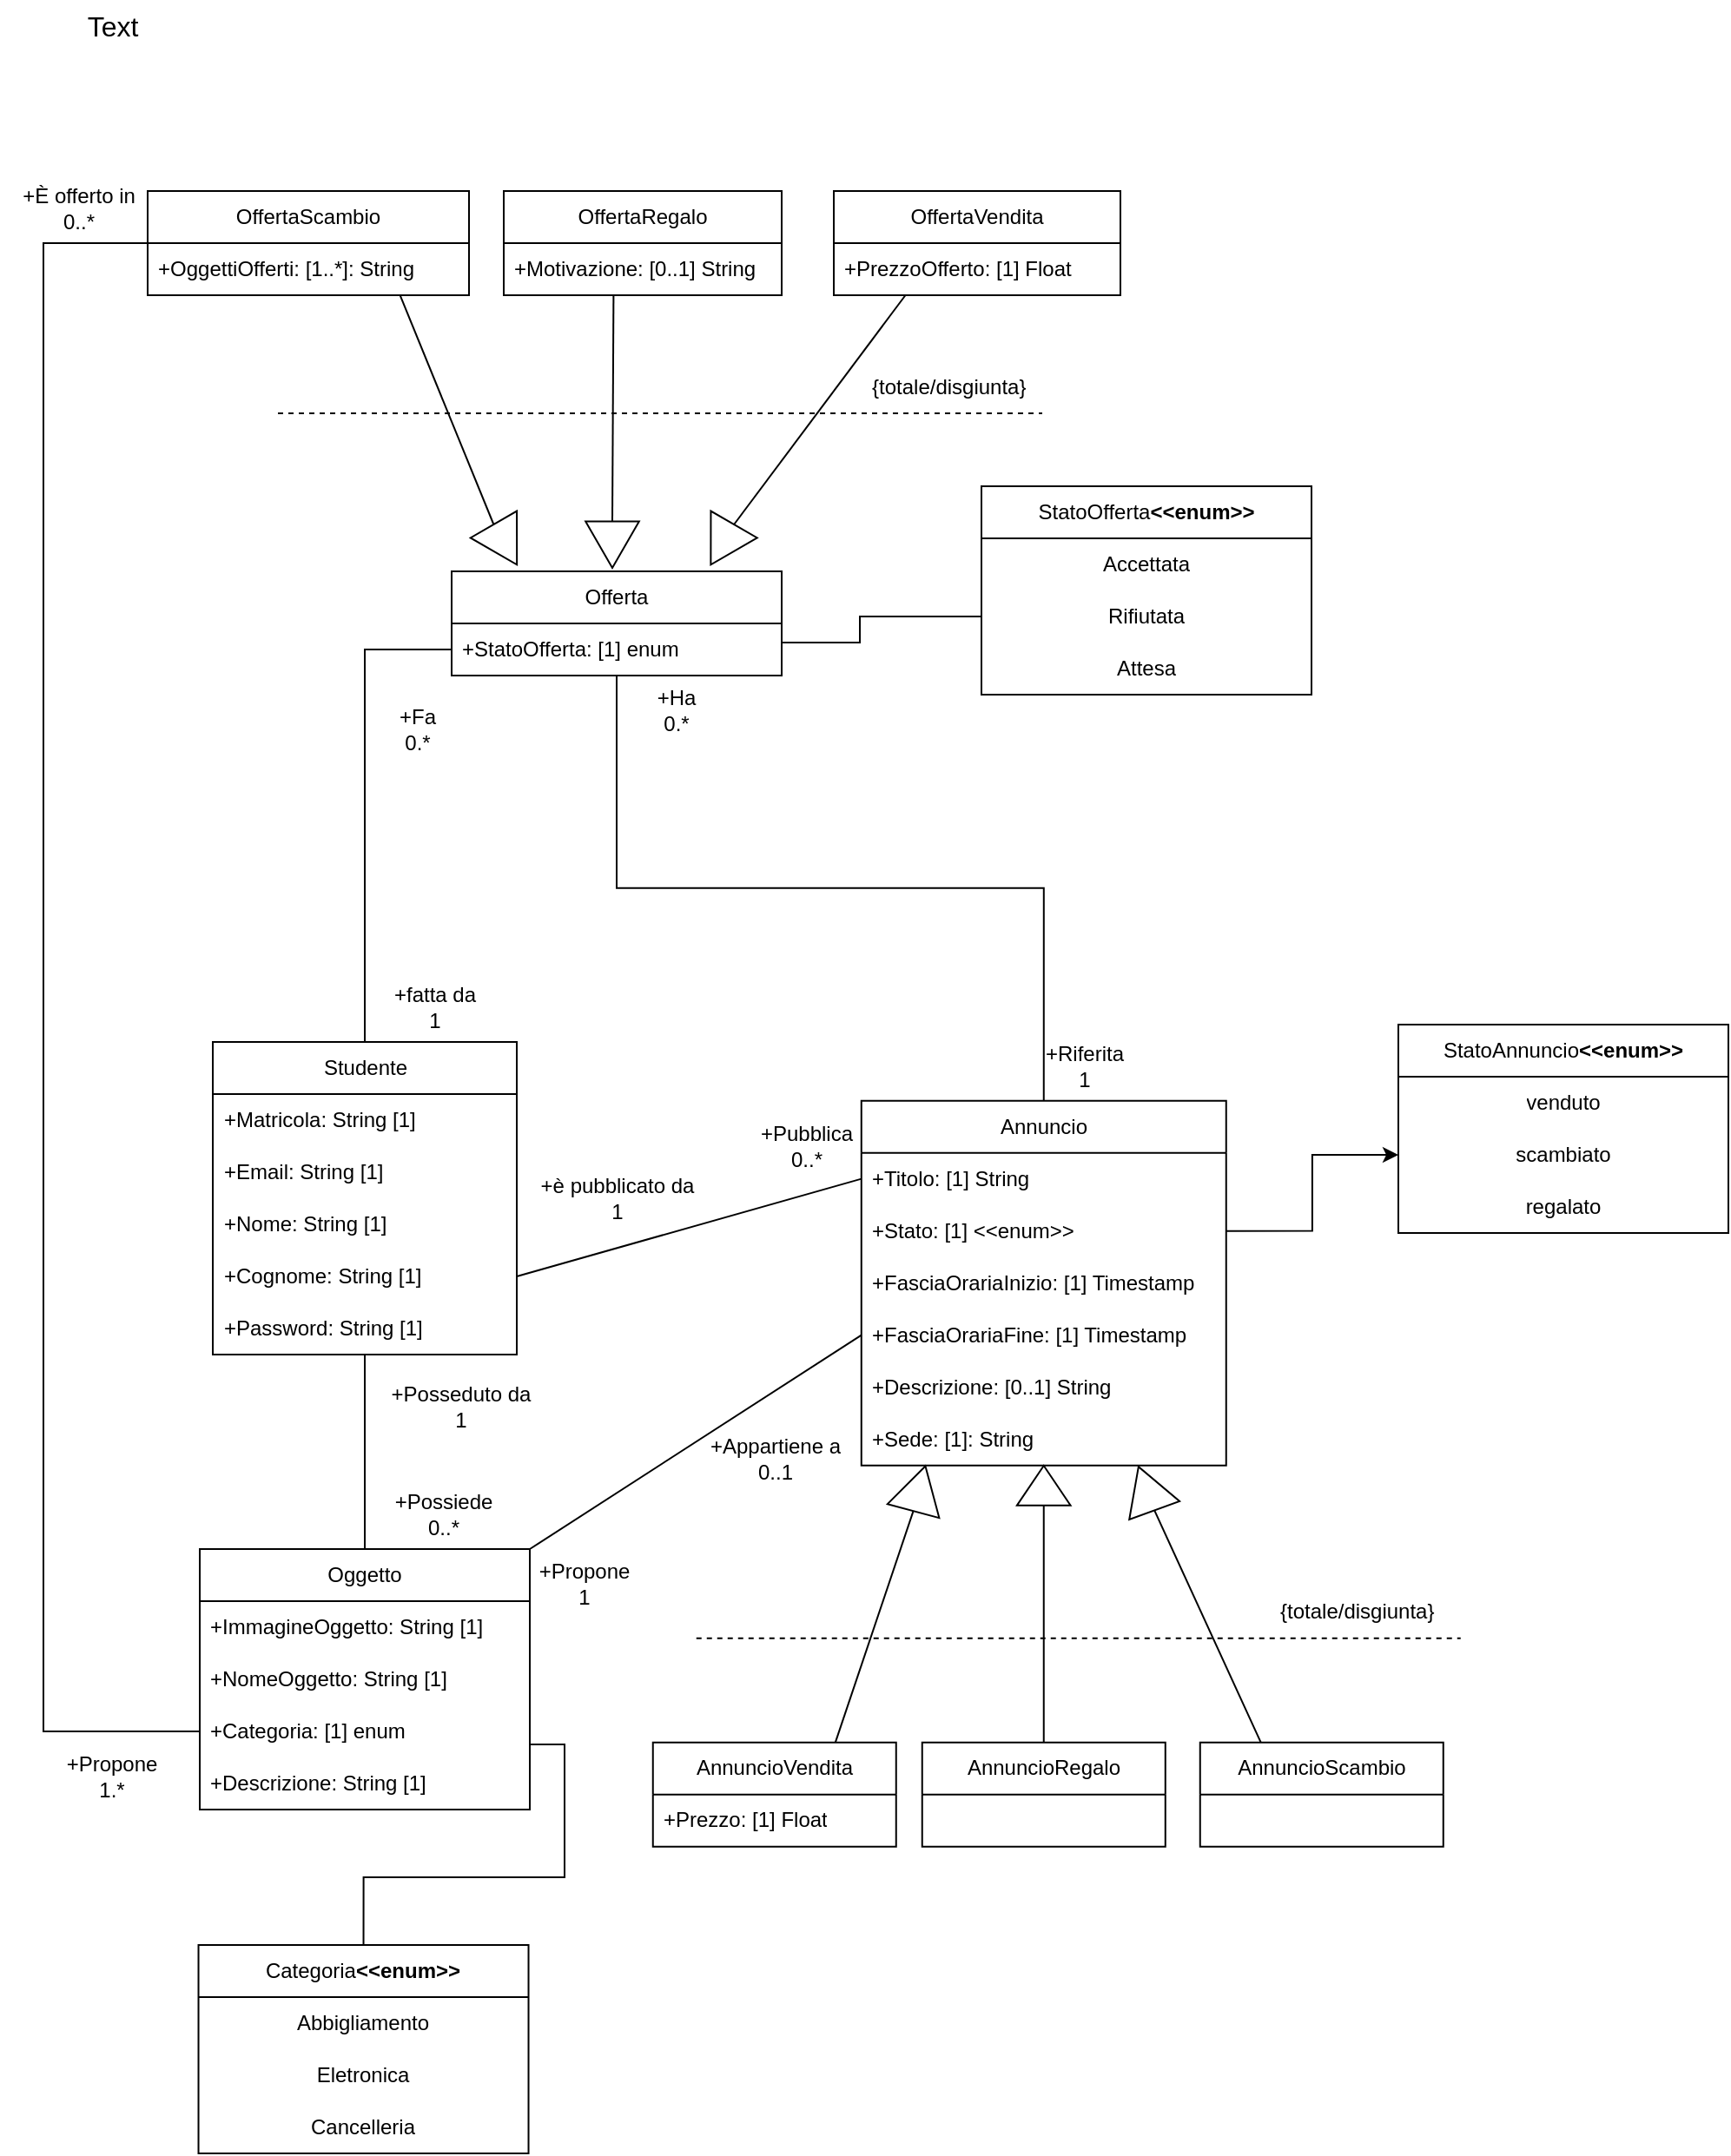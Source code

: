 <mxfile version="28.2.5">
  <diagram name="Pagina-1" id="8t2d8Z0jHbkgKG-cQeLH">
    <mxGraphModel dx="971" dy="591" grid="1" gridSize="10" guides="1" tooltips="1" connect="1" arrows="1" fold="1" page="1" pageScale="1" pageWidth="827" pageHeight="1169" math="0" shadow="0">
      <root>
        <mxCell id="0" />
        <mxCell id="1" parent="0" />
        <mxCell id="3JHUdMabVC3wb-WBygPt-1" value="Studente" style="swimlane;fontStyle=0;childLayout=stackLayout;horizontal=1;startSize=30;horizontalStack=0;resizeParent=1;resizeParentMax=0;resizeLast=0;collapsible=1;marginBottom=0;whiteSpace=wrap;html=1;" parent="1" vertex="1">
          <mxGeometry x="257.5" y="1400" width="175" height="180" as="geometry" />
        </mxCell>
        <mxCell id="3JHUdMabVC3wb-WBygPt-2" value="+Matricola: String [1]" style="text;strokeColor=none;fillColor=none;align=left;verticalAlign=middle;spacingLeft=4;spacingRight=4;overflow=hidden;points=[[0,0.5],[1,0.5]];portConstraint=eastwest;rotatable=0;whiteSpace=wrap;html=1;" parent="3JHUdMabVC3wb-WBygPt-1" vertex="1">
          <mxGeometry y="30" width="175" height="30" as="geometry" />
        </mxCell>
        <mxCell id="3JHUdMabVC3wb-WBygPt-3" value="+Email: String [1]" style="text;strokeColor=none;fillColor=none;align=left;verticalAlign=middle;spacingLeft=4;spacingRight=4;overflow=hidden;points=[[0,0.5],[1,0.5]];portConstraint=eastwest;rotatable=0;whiteSpace=wrap;html=1;" parent="3JHUdMabVC3wb-WBygPt-1" vertex="1">
          <mxGeometry y="60" width="175" height="30" as="geometry" />
        </mxCell>
        <mxCell id="3JHUdMabVC3wb-WBygPt-4" value="+Nome: String [1]" style="text;strokeColor=none;fillColor=none;align=left;verticalAlign=middle;spacingLeft=4;spacingRight=4;overflow=hidden;points=[[0,0.5],[1,0.5]];portConstraint=eastwest;rotatable=0;whiteSpace=wrap;html=1;" parent="3JHUdMabVC3wb-WBygPt-1" vertex="1">
          <mxGeometry y="90" width="175" height="30" as="geometry" />
        </mxCell>
        <mxCell id="3JHUdMabVC3wb-WBygPt-5" value="+Cognome: String [1]" style="text;strokeColor=none;fillColor=none;align=left;verticalAlign=middle;spacingLeft=4;spacingRight=4;overflow=hidden;points=[[0,0.5],[1,0.5]];portConstraint=eastwest;rotatable=0;whiteSpace=wrap;html=1;" parent="3JHUdMabVC3wb-WBygPt-1" vertex="1">
          <mxGeometry y="120" width="175" height="30" as="geometry" />
        </mxCell>
        <mxCell id="3JHUdMabVC3wb-WBygPt-6" value="+Password: String [1]" style="text;strokeColor=none;fillColor=none;align=left;verticalAlign=middle;spacingLeft=4;spacingRight=4;overflow=hidden;points=[[0,0.5],[1,0.5]];portConstraint=eastwest;rotatable=0;whiteSpace=wrap;html=1;" parent="3JHUdMabVC3wb-WBygPt-1" vertex="1">
          <mxGeometry y="150" width="175" height="30" as="geometry" />
        </mxCell>
        <mxCell id="3JHUdMabVC3wb-WBygPt-7" style="edgeStyle=orthogonalEdgeStyle;rounded=0;orthogonalLoop=1;jettySize=auto;html=1;exitX=1;exitY=0.75;exitDx=0;exitDy=0;entryX=0.5;entryY=0;entryDx=0;entryDy=0;endArrow=none;startFill=0;" parent="1" source="3JHUdMabVC3wb-WBygPt-8" target="3JHUdMabVC3wb-WBygPt-75" edge="1">
          <mxGeometry relative="1" as="geometry" />
        </mxCell>
        <mxCell id="3JHUdMabVC3wb-WBygPt-8" value="Oggetto" style="swimlane;fontStyle=0;childLayout=stackLayout;horizontal=1;startSize=30;horizontalStack=0;resizeParent=1;resizeParentMax=0;resizeLast=0;collapsible=1;marginBottom=0;whiteSpace=wrap;html=1;" parent="1" vertex="1">
          <mxGeometry x="250" y="1692.01" width="190" height="150" as="geometry" />
        </mxCell>
        <mxCell id="3JHUdMabVC3wb-WBygPt-9" value="+ImmagineOggetto: String [1]" style="text;strokeColor=none;fillColor=none;align=left;verticalAlign=middle;spacingLeft=4;spacingRight=4;overflow=hidden;points=[[0,0.5],[1,0.5]];portConstraint=eastwest;rotatable=0;whiteSpace=wrap;html=1;" parent="3JHUdMabVC3wb-WBygPt-8" vertex="1">
          <mxGeometry y="30" width="190" height="30" as="geometry" />
        </mxCell>
        <mxCell id="3JHUdMabVC3wb-WBygPt-10" value="+NomeOggetto: String [1]" style="text;strokeColor=none;fillColor=none;align=left;verticalAlign=middle;spacingLeft=4;spacingRight=4;overflow=hidden;points=[[0,0.5],[1,0.5]];portConstraint=eastwest;rotatable=0;whiteSpace=wrap;html=1;" parent="3JHUdMabVC3wb-WBygPt-8" vertex="1">
          <mxGeometry y="60" width="190" height="30" as="geometry" />
        </mxCell>
        <mxCell id="3JHUdMabVC3wb-WBygPt-11" value="+Categoria: [1] enum" style="text;strokeColor=none;fillColor=none;align=left;verticalAlign=middle;spacingLeft=4;spacingRight=4;overflow=hidden;points=[[0,0.5],[1,0.5]];portConstraint=eastwest;rotatable=0;whiteSpace=wrap;html=1;" parent="3JHUdMabVC3wb-WBygPt-8" vertex="1">
          <mxGeometry y="90" width="190" height="30" as="geometry" />
        </mxCell>
        <mxCell id="3JHUdMabVC3wb-WBygPt-12" value="+Descrizione: String [1]" style="text;strokeColor=none;fillColor=none;align=left;verticalAlign=middle;spacingLeft=4;spacingRight=4;overflow=hidden;points=[[0,0.5],[1,0.5]];portConstraint=eastwest;rotatable=0;whiteSpace=wrap;html=1;" parent="3JHUdMabVC3wb-WBygPt-8" vertex="1">
          <mxGeometry y="120" width="190" height="30" as="geometry" />
        </mxCell>
        <mxCell id="3JHUdMabVC3wb-WBygPt-13" value="Annuncio" style="swimlane;fontStyle=0;childLayout=stackLayout;horizontal=1;startSize=30;horizontalStack=0;resizeParent=1;resizeParentMax=0;resizeLast=0;collapsible=1;marginBottom=0;whiteSpace=wrap;html=1;" parent="1" vertex="1">
          <mxGeometry x="630.88" y="1433.82" width="210" height="210" as="geometry" />
        </mxCell>
        <mxCell id="3JHUdMabVC3wb-WBygPt-14" value="+Titolo: [1] String" style="text;strokeColor=none;fillColor=none;align=left;verticalAlign=middle;spacingLeft=4;spacingRight=4;overflow=hidden;points=[[0,0.5],[1,0.5]];portConstraint=eastwest;rotatable=0;whiteSpace=wrap;html=1;" parent="3JHUdMabVC3wb-WBygPt-13" vertex="1">
          <mxGeometry y="30" width="210" height="30" as="geometry" />
        </mxCell>
        <mxCell id="3JHUdMabVC3wb-WBygPt-15" value="+Stato: [1] &amp;lt;&amp;lt;enum&amp;gt;&amp;gt;" style="text;strokeColor=none;fillColor=none;align=left;verticalAlign=middle;spacingLeft=4;spacingRight=4;overflow=hidden;points=[[0,0.5],[1,0.5]];portConstraint=eastwest;rotatable=0;whiteSpace=wrap;html=1;" parent="3JHUdMabVC3wb-WBygPt-13" vertex="1">
          <mxGeometry y="60" width="210" height="30" as="geometry" />
        </mxCell>
        <mxCell id="3JHUdMabVC3wb-WBygPt-16" value="+FasciaOrariaInizio: [1] Timestamp" style="text;strokeColor=none;fillColor=none;align=left;verticalAlign=middle;spacingLeft=4;spacingRight=4;overflow=hidden;points=[[0,0.5],[1,0.5]];portConstraint=eastwest;rotatable=0;whiteSpace=wrap;html=1;" parent="3JHUdMabVC3wb-WBygPt-13" vertex="1">
          <mxGeometry y="90" width="210" height="30" as="geometry" />
        </mxCell>
        <mxCell id="3JHUdMabVC3wb-WBygPt-17" value="+FasciaOrariaFine: [1] Timestamp" style="text;strokeColor=none;fillColor=none;align=left;verticalAlign=middle;spacingLeft=4;spacingRight=4;overflow=hidden;points=[[0,0.5],[1,0.5]];portConstraint=eastwest;rotatable=0;whiteSpace=wrap;html=1;" parent="3JHUdMabVC3wb-WBygPt-13" vertex="1">
          <mxGeometry y="120" width="210" height="30" as="geometry" />
        </mxCell>
        <mxCell id="3JHUdMabVC3wb-WBygPt-18" value="+Descrizione: [0..1] String" style="text;strokeColor=none;fillColor=none;align=left;verticalAlign=middle;spacingLeft=4;spacingRight=4;overflow=hidden;points=[[0,0.5],[1,0.5]];portConstraint=eastwest;rotatable=0;whiteSpace=wrap;html=1;" parent="3JHUdMabVC3wb-WBygPt-13" vertex="1">
          <mxGeometry y="150" width="210" height="30" as="geometry" />
        </mxCell>
        <mxCell id="3JHUdMabVC3wb-WBygPt-19" value="+Sede: [1]: String" style="text;strokeColor=none;fillColor=none;align=left;verticalAlign=middle;spacingLeft=4;spacingRight=4;overflow=hidden;points=[[0,0.5],[1,0.5]];portConstraint=eastwest;rotatable=0;whiteSpace=wrap;html=1;" parent="3JHUdMabVC3wb-WBygPt-13" vertex="1">
          <mxGeometry y="180" width="210" height="30" as="geometry" />
        </mxCell>
        <mxCell id="3JHUdMabVC3wb-WBygPt-20" value="" style="triangle;whiteSpace=wrap;html=1;rotation=-75;" parent="1" vertex="1">
          <mxGeometry x="650.88" y="1641.74" width="26.76" height="30.81" as="geometry" />
        </mxCell>
        <mxCell id="3JHUdMabVC3wb-WBygPt-21" value="" style="triangle;whiteSpace=wrap;html=1;rotation=-90;" parent="1" vertex="1">
          <mxGeometry x="724.44" y="1640" width="22.87" height="30.81" as="geometry" />
        </mxCell>
        <mxCell id="3JHUdMabVC3wb-WBygPt-22" value="" style="triangle;whiteSpace=wrap;html=1;rotation=-110;" parent="1" vertex="1">
          <mxGeometry x="781.625" y="1641.745" width="26.76" height="30.81" as="geometry" />
        </mxCell>
        <mxCell id="3JHUdMabVC3wb-WBygPt-23" value="" style="endArrow=none;html=1;rounded=0;entryX=0;entryY=0.5;entryDx=0;entryDy=0;exitX=0.75;exitY=0;exitDx=0;exitDy=0;" parent="1" source="3JHUdMabVC3wb-WBygPt-26" target="3JHUdMabVC3wb-WBygPt-20" edge="1">
          <mxGeometry width="50" height="50" relative="1" as="geometry">
            <mxPoint x="615.88" y="1803.42" as="sourcePoint" />
            <mxPoint x="645.88" y="1732.22" as="targetPoint" />
          </mxGeometry>
        </mxCell>
        <mxCell id="3JHUdMabVC3wb-WBygPt-24" value="" style="endArrow=none;html=1;rounded=0;entryX=0;entryY=0.5;entryDx=0;entryDy=0;exitX=0.5;exitY=0;exitDx=0;exitDy=0;" parent="1" target="3JHUdMabVC3wb-WBygPt-21" edge="1">
          <mxGeometry width="50" height="50" relative="1" as="geometry">
            <mxPoint x="735.88" y="1803.42" as="sourcePoint" />
            <mxPoint x="735.883" y="1730.201" as="targetPoint" />
          </mxGeometry>
        </mxCell>
        <mxCell id="3JHUdMabVC3wb-WBygPt-25" value="" style="endArrow=none;html=1;rounded=0;entryX=0;entryY=0.5;entryDx=0;entryDy=0;exitX=0.25;exitY=0;exitDx=0;exitDy=0;" parent="1" source="3JHUdMabVC3wb-WBygPt-29" target="3JHUdMabVC3wb-WBygPt-22" edge="1">
          <mxGeometry width="50" height="50" relative="1" as="geometry">
            <mxPoint x="835.88" y="1783.42" as="sourcePoint" />
            <mxPoint x="815.88" y="1753.42" as="targetPoint" />
          </mxGeometry>
        </mxCell>
        <mxCell id="3JHUdMabVC3wb-WBygPt-26" value="AnnuncioVendita" style="swimlane;fontStyle=0;childLayout=stackLayout;horizontal=1;startSize=30;horizontalStack=0;resizeParent=1;resizeParentMax=0;resizeLast=0;collapsible=1;marginBottom=0;whiteSpace=wrap;html=1;" parent="1" vertex="1">
          <mxGeometry x="510.88" y="1803.42" width="140" height="60" as="geometry" />
        </mxCell>
        <mxCell id="3JHUdMabVC3wb-WBygPt-27" value="+Prezzo: [1] Float" style="text;strokeColor=none;fillColor=none;align=left;verticalAlign=middle;spacingLeft=4;spacingRight=4;overflow=hidden;points=[[0,0.5],[1,0.5]];portConstraint=eastwest;rotatable=0;whiteSpace=wrap;html=1;" parent="3JHUdMabVC3wb-WBygPt-26" vertex="1">
          <mxGeometry y="30" width="140" height="30" as="geometry" />
        </mxCell>
        <mxCell id="3JHUdMabVC3wb-WBygPt-28" value="AnnuncioRegalo" style="swimlane;fontStyle=0;childLayout=stackLayout;horizontal=1;startSize=30;horizontalStack=0;resizeParent=1;resizeParentMax=0;resizeLast=0;collapsible=1;marginBottom=0;whiteSpace=wrap;html=1;" parent="1" vertex="1">
          <mxGeometry x="665.88" y="1803.42" width="140" height="60" as="geometry" />
        </mxCell>
        <mxCell id="3JHUdMabVC3wb-WBygPt-29" value="AnnuncioScambio" style="swimlane;fontStyle=0;childLayout=stackLayout;horizontal=1;startSize=30;horizontalStack=0;resizeParent=1;resizeParentMax=0;resizeLast=0;collapsible=1;marginBottom=0;whiteSpace=wrap;html=1;" parent="1" vertex="1">
          <mxGeometry x="825.88" y="1803.42" width="140" height="60" as="geometry" />
        </mxCell>
        <mxCell id="3JHUdMabVC3wb-WBygPt-30" value="" style="endArrow=none;dashed=1;html=1;rounded=0;" parent="1" edge="1">
          <mxGeometry width="50" height="50" relative="1" as="geometry">
            <mxPoint x="535.88" y="1743.42" as="sourcePoint" />
            <mxPoint x="975.88" y="1743.42" as="targetPoint" />
          </mxGeometry>
        </mxCell>
        <mxCell id="3JHUdMabVC3wb-WBygPt-31" value="{totale/disgiunta}" style="text;strokeColor=none;fillColor=none;align=left;verticalAlign=middle;spacingLeft=4;spacingRight=4;overflow=hidden;points=[[0,0.5],[1,0.5]];portConstraint=eastwest;rotatable=0;whiteSpace=wrap;html=1;" parent="1" vertex="1">
          <mxGeometry x="865.88" y="1713.42" width="100" height="30" as="geometry" />
        </mxCell>
        <mxCell id="3JHUdMabVC3wb-WBygPt-32" value="" style="endArrow=none;html=1;rounded=0;exitX=0;exitY=0.5;exitDx=0;exitDy=0;entryX=1;entryY=0.5;entryDx=0;entryDy=0;" parent="1" source="3JHUdMabVC3wb-WBygPt-14" target="3JHUdMabVC3wb-WBygPt-5" edge="1">
          <mxGeometry width="50" height="50" relative="1" as="geometry">
            <mxPoint x="482.5" y="1510" as="sourcePoint" />
            <mxPoint x="395" y="1430" as="targetPoint" />
          </mxGeometry>
        </mxCell>
        <mxCell id="3JHUdMabVC3wb-WBygPt-33" style="edgeStyle=orthogonalEdgeStyle;rounded=0;orthogonalLoop=1;jettySize=auto;html=1;exitX=1;exitY=0.5;exitDx=0;exitDy=0;entryX=0;entryY=0.5;entryDx=0;entryDy=0;endArrow=none;startFill=0;" parent="1" source="3JHUdMabVC3wb-WBygPt-35" target="3JHUdMabVC3wb-WBygPt-66" edge="1">
          <mxGeometry relative="1" as="geometry">
            <Array as="points">
              <mxPoint x="585" y="1170" />
              <mxPoint x="630" y="1170" />
              <mxPoint x="630" y="1155" />
            </Array>
          </mxGeometry>
        </mxCell>
        <mxCell id="3JHUdMabVC3wb-WBygPt-34" style="edgeStyle=orthogonalEdgeStyle;rounded=0;orthogonalLoop=1;jettySize=auto;html=1;exitX=0.5;exitY=1;exitDx=0;exitDy=0;entryX=0.5;entryY=0;entryDx=0;entryDy=0;endArrow=none;startFill=0;" parent="1" source="3JHUdMabVC3wb-WBygPt-35" target="3JHUdMabVC3wb-WBygPt-13" edge="1">
          <mxGeometry relative="1" as="geometry" />
        </mxCell>
        <mxCell id="3JHUdMabVC3wb-WBygPt-35" value="Offerta" style="swimlane;fontStyle=0;childLayout=stackLayout;horizontal=1;startSize=30;horizontalStack=0;resizeParent=1;resizeParentMax=0;resizeLast=0;collapsible=1;marginBottom=0;whiteSpace=wrap;html=1;" parent="1" vertex="1">
          <mxGeometry x="395" y="1128.99" width="190" height="60" as="geometry" />
        </mxCell>
        <mxCell id="3JHUdMabVC3wb-WBygPt-36" value="+StatoOfferta: [1] enum" style="text;strokeColor=none;fillColor=none;align=left;verticalAlign=middle;spacingLeft=4;spacingRight=4;overflow=hidden;points=[[0,0.5],[1,0.5]];portConstraint=eastwest;rotatable=0;whiteSpace=wrap;html=1;" parent="3JHUdMabVC3wb-WBygPt-35" vertex="1">
          <mxGeometry y="30" width="190" height="30" as="geometry" />
        </mxCell>
        <mxCell id="3JHUdMabVC3wb-WBygPt-37" value="" style="triangle;whiteSpace=wrap;html=1;rotation=60;" parent="1" vertex="1">
          <mxGeometry x="412.5" y="1098.18" width="26.76" height="30.81" as="geometry" />
        </mxCell>
        <mxCell id="3JHUdMabVC3wb-WBygPt-38" value="" style="triangle;whiteSpace=wrap;html=1;rotation=90;" parent="1" vertex="1">
          <mxGeometry x="474.123" y="1098.176" width="26.76" height="30.81" as="geometry" />
        </mxCell>
        <mxCell id="3JHUdMabVC3wb-WBygPt-39" value="" style="triangle;whiteSpace=wrap;html=1;rotation=120;" parent="1" vertex="1">
          <mxGeometry x="537.495" y="1098.175" width="26.76" height="30.81" as="geometry" />
        </mxCell>
        <mxCell id="3JHUdMabVC3wb-WBygPt-40" value="" style="endArrow=none;html=1;rounded=0;exitX=0.716;exitY=0.995;exitDx=0;exitDy=0;exitPerimeter=0;entryX=0;entryY=0.5;entryDx=0;entryDy=0;" parent="1" target="3JHUdMabVC3wb-WBygPt-37" edge="1">
          <mxGeometry width="50" height="50" relative="1" as="geometry">
            <mxPoint x="365.24" y="969.85" as="sourcePoint" />
            <mxPoint x="415" y="1097.99" as="targetPoint" />
          </mxGeometry>
        </mxCell>
        <mxCell id="3JHUdMabVC3wb-WBygPt-41" value="" style="endArrow=none;html=1;rounded=0;entryX=0.395;entryY=0.986;entryDx=0;entryDy=0;exitX=0;exitY=0.5;exitDx=0;exitDy=0;entryPerimeter=0;" parent="1" source="3JHUdMabVC3wb-WBygPt-38" target="BhLQuG59s95lbZ9VQe8s-4" edge="1">
          <mxGeometry width="50" height="50" relative="1" as="geometry">
            <mxPoint x="482.02" y="1098.18" as="sourcePoint" />
            <mxPoint x="482.043" y="1025.151" as="targetPoint" />
          </mxGeometry>
        </mxCell>
        <mxCell id="3JHUdMabVC3wb-WBygPt-42" value="" style="endArrow=none;html=1;rounded=0;entryX=0;entryY=0.5;entryDx=0;entryDy=0;exitX=0.25;exitY=1;exitDx=0;exitDy=0;" parent="1" source="3JHUdMabVC3wb-WBygPt-47" target="3JHUdMabVC3wb-WBygPt-39" edge="1">
          <mxGeometry width="50" height="50" relative="1" as="geometry">
            <mxPoint x="552.5" y="1140" as="sourcePoint" />
            <mxPoint x="507.5" y="1090" as="targetPoint" />
          </mxGeometry>
        </mxCell>
        <mxCell id="3JHUdMabVC3wb-WBygPt-43" style="edgeStyle=orthogonalEdgeStyle;rounded=0;orthogonalLoop=1;jettySize=auto;html=1;exitX=0;exitY=0.5;exitDx=0;exitDy=0;entryX=0;entryY=0.5;entryDx=0;entryDy=0;endArrow=none;startFill=0;" parent="1" source="3JHUdMabVC3wb-WBygPt-44" target="3JHUdMabVC3wb-WBygPt-11" edge="1">
          <mxGeometry relative="1" as="geometry">
            <Array as="points">
              <mxPoint x="160" y="940" />
              <mxPoint x="160" y="1797" />
            </Array>
          </mxGeometry>
        </mxCell>
        <mxCell id="3JHUdMabVC3wb-WBygPt-44" value="OffertaScambio" style="swimlane;fontStyle=0;childLayout=stackLayout;horizontal=1;startSize=30;horizontalStack=0;resizeParent=1;resizeParentMax=0;resizeLast=0;collapsible=1;marginBottom=0;whiteSpace=wrap;html=1;" parent="1" vertex="1">
          <mxGeometry x="220" y="910" width="185" height="60" as="geometry" />
        </mxCell>
        <mxCell id="3JHUdMabVC3wb-WBygPt-45" value="+OggettiOfferti: [1..*]: String&amp;nbsp;" style="text;strokeColor=none;fillColor=none;align=left;verticalAlign=middle;spacingLeft=4;spacingRight=4;overflow=hidden;points=[[0,0.5],[1,0.5]];portConstraint=eastwest;rotatable=0;whiteSpace=wrap;html=1;" parent="3JHUdMabVC3wb-WBygPt-44" vertex="1">
          <mxGeometry y="30" width="185" height="30" as="geometry" />
        </mxCell>
        <mxCell id="3JHUdMabVC3wb-WBygPt-46" value="OffertaRegalo" style="swimlane;fontStyle=0;childLayout=stackLayout;horizontal=1;startSize=30;horizontalStack=0;resizeParent=1;resizeParentMax=0;resizeLast=0;collapsible=1;marginBottom=0;whiteSpace=wrap;html=1;" parent="1" vertex="1">
          <mxGeometry x="425" y="910" width="160" height="60" as="geometry" />
        </mxCell>
        <mxCell id="BhLQuG59s95lbZ9VQe8s-4" value="+Motivazione: [0..1] String" style="text;strokeColor=none;fillColor=none;align=left;verticalAlign=middle;spacingLeft=4;spacingRight=4;overflow=hidden;points=[[0,0.5],[1,0.5]];portConstraint=eastwest;rotatable=0;whiteSpace=wrap;html=1;" vertex="1" parent="3JHUdMabVC3wb-WBygPt-46">
          <mxGeometry y="30" width="160" height="30" as="geometry" />
        </mxCell>
        <mxCell id="3JHUdMabVC3wb-WBygPt-47" value="OffertaVendita" style="swimlane;fontStyle=0;childLayout=stackLayout;horizontal=1;startSize=30;horizontalStack=0;resizeParent=1;resizeParentMax=0;resizeLast=0;collapsible=1;marginBottom=0;whiteSpace=wrap;html=1;" parent="1" vertex="1">
          <mxGeometry x="615" y="910" width="165" height="60" as="geometry" />
        </mxCell>
        <mxCell id="3JHUdMabVC3wb-WBygPt-48" value="+PrezzoOfferto: [1] Float" style="text;strokeColor=none;fillColor=none;align=left;verticalAlign=middle;spacingLeft=4;spacingRight=4;overflow=hidden;points=[[0,0.5],[1,0.5]];portConstraint=eastwest;rotatable=0;whiteSpace=wrap;html=1;" parent="3JHUdMabVC3wb-WBygPt-47" vertex="1">
          <mxGeometry y="30" width="165" height="30" as="geometry" />
        </mxCell>
        <mxCell id="3JHUdMabVC3wb-WBygPt-49" value="" style="endArrow=none;dashed=1;html=1;rounded=0;" parent="1" edge="1">
          <mxGeometry width="50" height="50" relative="1" as="geometry">
            <mxPoint x="295" y="1037.99" as="sourcePoint" />
            <mxPoint x="735" y="1037.99" as="targetPoint" />
          </mxGeometry>
        </mxCell>
        <mxCell id="3JHUdMabVC3wb-WBygPt-50" value="{totale/disgiunta}" style="text;strokeColor=none;fillColor=none;align=left;verticalAlign=middle;spacingLeft=4;spacingRight=4;overflow=hidden;points=[[0,0.5],[1,0.5]];portConstraint=eastwest;rotatable=0;whiteSpace=wrap;html=1;" parent="1" vertex="1">
          <mxGeometry x="630.88" y="1007.99" width="100" height="30" as="geometry" />
        </mxCell>
        <mxCell id="3JHUdMabVC3wb-WBygPt-51" value="" style="endArrow=none;html=1;rounded=0;entryX=0;entryY=0.5;entryDx=0;entryDy=0;exitX=1;exitY=0;exitDx=0;exitDy=0;" parent="1" source="3JHUdMabVC3wb-WBygPt-8" target="3JHUdMabVC3wb-WBygPt-17" edge="1">
          <mxGeometry width="50" height="50" relative="1" as="geometry">
            <mxPoint x="440" y="1635" as="sourcePoint" />
            <mxPoint x="417.5" y="1660" as="targetPoint" />
          </mxGeometry>
        </mxCell>
        <mxCell id="3JHUdMabVC3wb-WBygPt-52" value="StatoAnnuncio&lt;b&gt;&amp;lt;&amp;lt;enum&amp;gt;&amp;gt;&lt;/b&gt;" style="swimlane;fontStyle=0;childLayout=stackLayout;horizontal=1;startSize=30;horizontalStack=0;resizeParent=1;resizeParentMax=0;resizeLast=0;collapsible=1;marginBottom=0;whiteSpace=wrap;html=1;" parent="1" vertex="1">
          <mxGeometry x="940" y="1390" width="190" height="120" as="geometry" />
        </mxCell>
        <mxCell id="3JHUdMabVC3wb-WBygPt-53" value="venduto" style="text;strokeColor=none;fillColor=none;align=center;verticalAlign=middle;spacingLeft=4;spacingRight=4;overflow=hidden;points=[[0,0.5],[1,0.5]];portConstraint=eastwest;rotatable=0;whiteSpace=wrap;html=1;" parent="3JHUdMabVC3wb-WBygPt-52" vertex="1">
          <mxGeometry y="30" width="190" height="30" as="geometry" />
        </mxCell>
        <mxCell id="3JHUdMabVC3wb-WBygPt-54" value="scambiato" style="text;strokeColor=none;fillColor=none;align=center;verticalAlign=middle;spacingLeft=4;spacingRight=4;overflow=hidden;points=[[0,0.5],[1,0.5]];portConstraint=eastwest;rotatable=0;whiteSpace=wrap;html=1;" parent="3JHUdMabVC3wb-WBygPt-52" vertex="1">
          <mxGeometry y="60" width="190" height="30" as="geometry" />
        </mxCell>
        <mxCell id="3JHUdMabVC3wb-WBygPt-55" value="regalato" style="text;strokeColor=none;fillColor=none;align=center;verticalAlign=middle;spacingLeft=4;spacingRight=4;overflow=hidden;points=[[0,0.5],[1,0.5]];portConstraint=eastwest;rotatable=0;whiteSpace=wrap;html=1;" parent="3JHUdMabVC3wb-WBygPt-52" vertex="1">
          <mxGeometry y="90" width="190" height="30" as="geometry" />
        </mxCell>
        <mxCell id="3JHUdMabVC3wb-WBygPt-56" style="edgeStyle=orthogonalEdgeStyle;rounded=0;orthogonalLoop=1;jettySize=auto;html=1;exitX=1;exitY=0.5;exitDx=0;exitDy=0;entryX=0;entryY=0.5;entryDx=0;entryDy=0;" parent="1" source="3JHUdMabVC3wb-WBygPt-15" target="3JHUdMabVC3wb-WBygPt-54" edge="1">
          <mxGeometry relative="1" as="geometry" />
        </mxCell>
        <mxCell id="3JHUdMabVC3wb-WBygPt-57" value="" style="endArrow=none;html=1;rounded=0;exitX=0.5;exitY=0;exitDx=0;exitDy=0;entryX=0.5;entryY=1;entryDx=0;entryDy=0;" parent="1" source="3JHUdMabVC3wb-WBygPt-8" target="3JHUdMabVC3wb-WBygPt-1" edge="1">
          <mxGeometry width="50" height="50" relative="1" as="geometry">
            <mxPoint x="340" y="1690" as="sourcePoint" />
            <mxPoint x="340" y="1520" as="targetPoint" />
          </mxGeometry>
        </mxCell>
        <mxCell id="3JHUdMabVC3wb-WBygPt-58" value="+Pubblica&lt;div&gt;0..*&lt;/div&gt;" style="text;html=1;align=center;verticalAlign=middle;resizable=0;points=[];autosize=1;strokeColor=none;fillColor=none;" parent="1" vertex="1">
          <mxGeometry x="559.12" y="1440" width="80" height="40" as="geometry" />
        </mxCell>
        <mxCell id="3JHUdMabVC3wb-WBygPt-59" value="+è pubblicato da&lt;div&gt;1&lt;/div&gt;" style="text;html=1;align=center;verticalAlign=middle;resizable=0;points=[];autosize=1;strokeColor=none;fillColor=none;" parent="1" vertex="1">
          <mxGeometry x="435" y="1470" width="110" height="40" as="geometry" />
        </mxCell>
        <mxCell id="3JHUdMabVC3wb-WBygPt-60" value="+Posseduto da&lt;div&gt;1&lt;/div&gt;" style="text;html=1;align=center;verticalAlign=middle;resizable=0;points=[];autosize=1;strokeColor=none;fillColor=none;" parent="1" vertex="1">
          <mxGeometry x="350" y="1590" width="100" height="40" as="geometry" />
        </mxCell>
        <mxCell id="3JHUdMabVC3wb-WBygPt-61" value="+Possiede&lt;div&gt;0..*&lt;/div&gt;" style="text;html=1;align=center;verticalAlign=middle;resizable=0;points=[];autosize=1;strokeColor=none;fillColor=none;" parent="1" vertex="1">
          <mxGeometry x="350" y="1652.01" width="80" height="40" as="geometry" />
        </mxCell>
        <mxCell id="3JHUdMabVC3wb-WBygPt-62" value="+Propone&lt;div&gt;1&lt;/div&gt;" style="text;html=1;align=center;verticalAlign=middle;resizable=0;points=[];autosize=1;strokeColor=none;fillColor=none;" parent="1" vertex="1">
          <mxGeometry x="430.88" y="1692.01" width="80" height="40" as="geometry" />
        </mxCell>
        <mxCell id="3JHUdMabVC3wb-WBygPt-63" value="+Appartiene a&lt;div&gt;0..1&lt;/div&gt;" style="text;html=1;align=center;verticalAlign=middle;resizable=0;points=[];autosize=1;strokeColor=none;fillColor=none;" parent="1" vertex="1">
          <mxGeometry x="530.88" y="1620" width="100" height="40" as="geometry" />
        </mxCell>
        <mxCell id="3JHUdMabVC3wb-WBygPt-64" value="&lt;span style=&quot;text-align: left;&quot;&gt;StatoOfferta&lt;/span&gt;&lt;b&gt;&amp;lt;&amp;lt;enum&amp;gt;&amp;gt;&lt;/b&gt;" style="swimlane;fontStyle=0;childLayout=stackLayout;horizontal=1;startSize=30;horizontalStack=0;resizeParent=1;resizeParentMax=0;resizeLast=0;collapsible=1;marginBottom=0;whiteSpace=wrap;html=1;" parent="1" vertex="1">
          <mxGeometry x="700" y="1080" width="190" height="120" as="geometry" />
        </mxCell>
        <mxCell id="3JHUdMabVC3wb-WBygPt-65" value="Accettata" style="text;strokeColor=none;fillColor=none;align=center;verticalAlign=middle;spacingLeft=4;spacingRight=4;overflow=hidden;points=[[0,0.5],[1,0.5]];portConstraint=eastwest;rotatable=0;whiteSpace=wrap;html=1;" parent="3JHUdMabVC3wb-WBygPt-64" vertex="1">
          <mxGeometry y="30" width="190" height="30" as="geometry" />
        </mxCell>
        <mxCell id="3JHUdMabVC3wb-WBygPt-66" value="Rifiutata" style="text;strokeColor=none;fillColor=none;align=center;verticalAlign=middle;spacingLeft=4;spacingRight=4;overflow=hidden;points=[[0,0.5],[1,0.5]];portConstraint=eastwest;rotatable=0;whiteSpace=wrap;html=1;" parent="3JHUdMabVC3wb-WBygPt-64" vertex="1">
          <mxGeometry y="60" width="190" height="30" as="geometry" />
        </mxCell>
        <mxCell id="3JHUdMabVC3wb-WBygPt-67" value="Attesa" style="text;strokeColor=none;fillColor=none;align=center;verticalAlign=middle;spacingLeft=4;spacingRight=4;overflow=hidden;points=[[0,0.5],[1,0.5]];portConstraint=eastwest;rotatable=0;whiteSpace=wrap;html=1;" parent="3JHUdMabVC3wb-WBygPt-64" vertex="1">
          <mxGeometry y="90" width="190" height="30" as="geometry" />
        </mxCell>
        <mxCell id="3JHUdMabVC3wb-WBygPt-68" style="edgeStyle=orthogonalEdgeStyle;rounded=0;orthogonalLoop=1;jettySize=auto;html=1;exitX=0;exitY=0.5;exitDx=0;exitDy=0;entryX=0.5;entryY=0;entryDx=0;entryDy=0;endArrow=none;startFill=0;" parent="1" source="3JHUdMabVC3wb-WBygPt-36" target="3JHUdMabVC3wb-WBygPt-1" edge="1">
          <mxGeometry relative="1" as="geometry" />
        </mxCell>
        <mxCell id="3JHUdMabVC3wb-WBygPt-69" value="+Fa&lt;div&gt;0.*&lt;/div&gt;" style="text;html=1;align=center;verticalAlign=middle;resizable=0;points=[];autosize=1;strokeColor=none;fillColor=none;" parent="1" vertex="1">
          <mxGeometry x="355" y="1200" width="40" height="40" as="geometry" />
        </mxCell>
        <mxCell id="3JHUdMabVC3wb-WBygPt-70" value="+fatta da&lt;div&gt;1&lt;/div&gt;" style="text;html=1;align=center;verticalAlign=middle;resizable=0;points=[];autosize=1;strokeColor=none;fillColor=none;" parent="1" vertex="1">
          <mxGeometry x="350" y="1360" width="70" height="40" as="geometry" />
        </mxCell>
        <mxCell id="3JHUdMabVC3wb-WBygPt-71" value="+Propone&lt;div&gt;1.*&lt;/div&gt;" style="text;html=1;align=center;verticalAlign=middle;resizable=0;points=[];autosize=1;strokeColor=none;fillColor=none;" parent="1" vertex="1">
          <mxGeometry x="159.26" y="1803.42" width="80" height="40" as="geometry" />
        </mxCell>
        <mxCell id="3JHUdMabVC3wb-WBygPt-72" value="+È offerto in&lt;div&gt;0..*&lt;/div&gt;" style="text;html=1;align=center;verticalAlign=middle;resizable=0;points=[];autosize=1;strokeColor=none;fillColor=none;" parent="1" vertex="1">
          <mxGeometry x="135" y="900" width="90" height="40" as="geometry" />
        </mxCell>
        <mxCell id="3JHUdMabVC3wb-WBygPt-73" value="+Ha&lt;div&gt;0.*&lt;/div&gt;" style="text;html=1;align=center;verticalAlign=middle;resizable=0;points=[];autosize=1;strokeColor=none;fillColor=none;" parent="1" vertex="1">
          <mxGeometry x="499.26" y="1188.99" width="50" height="40" as="geometry" />
        </mxCell>
        <mxCell id="3JHUdMabVC3wb-WBygPt-74" value="+Riferita&lt;div&gt;1&lt;/div&gt;" style="text;html=1;align=center;verticalAlign=middle;resizable=0;points=[];autosize=1;strokeColor=none;fillColor=none;" parent="1" vertex="1">
          <mxGeometry x="724.44" y="1393.82" width="70" height="40" as="geometry" />
        </mxCell>
        <mxCell id="3JHUdMabVC3wb-WBygPt-75" value="Categoria&lt;b&gt;&amp;lt;&amp;lt;enum&amp;gt;&amp;gt;&lt;/b&gt;" style="swimlane;fontStyle=0;childLayout=stackLayout;horizontal=1;startSize=30;horizontalStack=0;resizeParent=1;resizeParentMax=0;resizeLast=0;collapsible=1;marginBottom=0;whiteSpace=wrap;html=1;" parent="1" vertex="1">
          <mxGeometry x="249.26" y="1920" width="190" height="120" as="geometry" />
        </mxCell>
        <mxCell id="3JHUdMabVC3wb-WBygPt-76" value="Abbigliamento" style="text;strokeColor=none;fillColor=none;align=center;verticalAlign=middle;spacingLeft=4;spacingRight=4;overflow=hidden;points=[[0,0.5],[1,0.5]];portConstraint=eastwest;rotatable=0;whiteSpace=wrap;html=1;" parent="3JHUdMabVC3wb-WBygPt-75" vertex="1">
          <mxGeometry y="30" width="190" height="30" as="geometry" />
        </mxCell>
        <mxCell id="3JHUdMabVC3wb-WBygPt-77" value="Eletronica" style="text;strokeColor=none;fillColor=none;align=center;verticalAlign=middle;spacingLeft=4;spacingRight=4;overflow=hidden;points=[[0,0.5],[1,0.5]];portConstraint=eastwest;rotatable=0;whiteSpace=wrap;html=1;" parent="3JHUdMabVC3wb-WBygPt-75" vertex="1">
          <mxGeometry y="60" width="190" height="30" as="geometry" />
        </mxCell>
        <mxCell id="3JHUdMabVC3wb-WBygPt-78" value="Cancelleria" style="text;strokeColor=none;fillColor=none;align=center;verticalAlign=middle;spacingLeft=4;spacingRight=4;overflow=hidden;points=[[0,0.5],[1,0.5]];portConstraint=eastwest;rotatable=0;whiteSpace=wrap;html=1;" parent="3JHUdMabVC3wb-WBygPt-75" vertex="1">
          <mxGeometry y="90" width="190" height="30" as="geometry" />
        </mxCell>
        <mxCell id="BhLQuG59s95lbZ9VQe8s-5" value="Text" style="text;strokeColor=none;fillColor=none;html=1;align=center;verticalAlign=middle;whiteSpace=wrap;rounded=0;fontSize=16;" vertex="1" parent="1">
          <mxGeometry x="170" y="800" width="60" height="30" as="geometry" />
        </mxCell>
      </root>
    </mxGraphModel>
  </diagram>
</mxfile>
